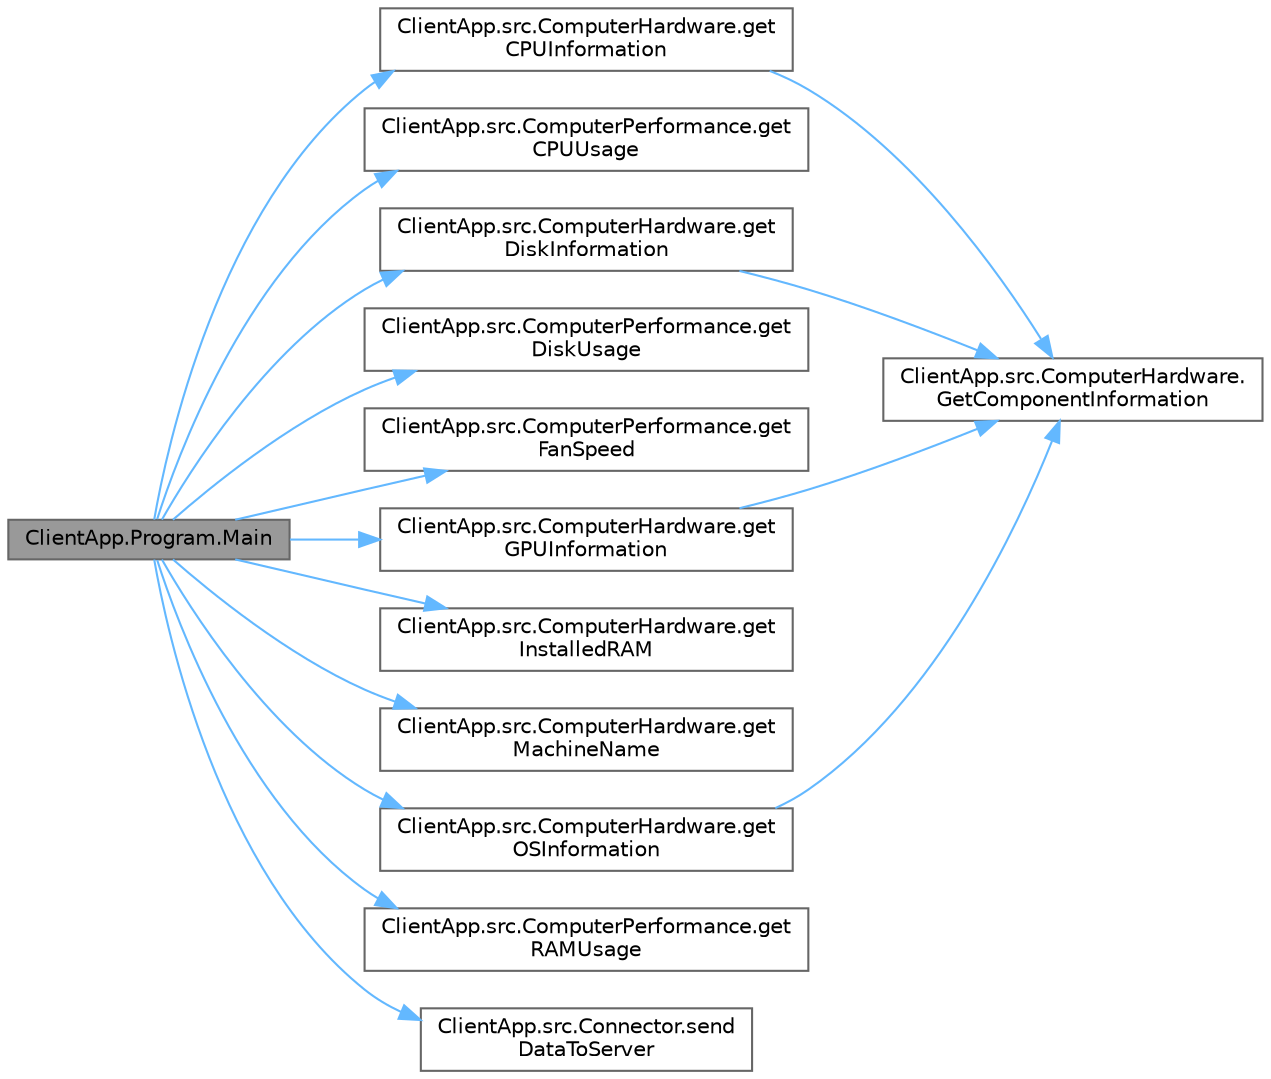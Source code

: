 digraph "ClientApp.Program.Main"
{
 // INTERACTIVE_SVG=YES
 // LATEX_PDF_SIZE
  bgcolor="transparent";
  edge [fontname=Helvetica,fontsize=10,labelfontname=Helvetica,labelfontsize=10];
  node [fontname=Helvetica,fontsize=10,shape=box,height=0.2,width=0.4];
  rankdir="LR";
  Node1 [id="Node000001",label="ClientApp.Program.Main",height=0.2,width=0.4,color="gray40", fillcolor="grey60", style="filled", fontcolor="black",tooltip=" "];
  Node1 -> Node2 [id="edge1_Node000001_Node000002",color="steelblue1",style="solid",tooltip=" "];
  Node2 [id="Node000002",label="ClientApp.src.ComputerHardware.get\lCPUInformation",height=0.2,width=0.4,color="grey40", fillcolor="white", style="filled",URL="$class_client_app_1_1src_1_1_computer_hardware.html#a1b2f3de44a49d20ed46a6db3d8180567",tooltip=" "];
  Node2 -> Node3 [id="edge2_Node000002_Node000003",color="steelblue1",style="solid",tooltip=" "];
  Node3 [id="Node000003",label="ClientApp.src.ComputerHardware.\lGetComponentInformation",height=0.2,width=0.4,color="grey40", fillcolor="white", style="filled",URL="$class_client_app_1_1src_1_1_computer_hardware.html#a6aafd1b71f2a4ec2a59d64c3259f4c9f",tooltip=" "];
  Node1 -> Node4 [id="edge3_Node000001_Node000004",color="steelblue1",style="solid",tooltip=" "];
  Node4 [id="Node000004",label="ClientApp.src.ComputerPerformance.get\lCPUUsage",height=0.2,width=0.4,color="grey40", fillcolor="white", style="filled",URL="$class_client_app_1_1src_1_1_computer_performance.html#a62c54078ff5adf4a18dc20eede75b6fb",tooltip=" "];
  Node1 -> Node5 [id="edge4_Node000001_Node000005",color="steelblue1",style="solid",tooltip=" "];
  Node5 [id="Node000005",label="ClientApp.src.ComputerHardware.get\lDiskInformation",height=0.2,width=0.4,color="grey40", fillcolor="white", style="filled",URL="$class_client_app_1_1src_1_1_computer_hardware.html#ae117f3af978715e3ed625731d85a2051",tooltip=" "];
  Node5 -> Node3 [id="edge5_Node000005_Node000003",color="steelblue1",style="solid",tooltip=" "];
  Node1 -> Node6 [id="edge6_Node000001_Node000006",color="steelblue1",style="solid",tooltip=" "];
  Node6 [id="Node000006",label="ClientApp.src.ComputerPerformance.get\lDiskUsage",height=0.2,width=0.4,color="grey40", fillcolor="white", style="filled",URL="$class_client_app_1_1src_1_1_computer_performance.html#a668302e071398c8b03d081082746f5d4",tooltip=" "];
  Node1 -> Node7 [id="edge7_Node000001_Node000007",color="steelblue1",style="solid",tooltip=" "];
  Node7 [id="Node000007",label="ClientApp.src.ComputerPerformance.get\lFanSpeed",height=0.2,width=0.4,color="grey40", fillcolor="white", style="filled",URL="$class_client_app_1_1src_1_1_computer_performance.html#a999c71bd548874ddb2d25d392bc9ea60",tooltip=" "];
  Node1 -> Node8 [id="edge8_Node000001_Node000008",color="steelblue1",style="solid",tooltip=" "];
  Node8 [id="Node000008",label="ClientApp.src.ComputerHardware.get\lGPUInformation",height=0.2,width=0.4,color="grey40", fillcolor="white", style="filled",URL="$class_client_app_1_1src_1_1_computer_hardware.html#a645df515033d956f994d2b2a1833597d",tooltip=" "];
  Node8 -> Node3 [id="edge9_Node000008_Node000003",color="steelblue1",style="solid",tooltip=" "];
  Node1 -> Node9 [id="edge10_Node000001_Node000009",color="steelblue1",style="solid",tooltip=" "];
  Node9 [id="Node000009",label="ClientApp.src.ComputerHardware.get\lInstalledRAM",height=0.2,width=0.4,color="grey40", fillcolor="white", style="filled",URL="$class_client_app_1_1src_1_1_computer_hardware.html#ab062c7f9ee1b3bac6d2e3af5f442c59a",tooltip=" "];
  Node1 -> Node10 [id="edge11_Node000001_Node000010",color="steelblue1",style="solid",tooltip=" "];
  Node10 [id="Node000010",label="ClientApp.src.ComputerHardware.get\lMachineName",height=0.2,width=0.4,color="grey40", fillcolor="white", style="filled",URL="$class_client_app_1_1src_1_1_computer_hardware.html#aa67326fa8cdf0db3d6a5bd401de2b650",tooltip=" "];
  Node1 -> Node11 [id="edge12_Node000001_Node000011",color="steelblue1",style="solid",tooltip=" "];
  Node11 [id="Node000011",label="ClientApp.src.ComputerHardware.get\lOSInformation",height=0.2,width=0.4,color="grey40", fillcolor="white", style="filled",URL="$class_client_app_1_1src_1_1_computer_hardware.html#a1b7dbe72c40635a8c72bdfc51e1683b8",tooltip=" "];
  Node11 -> Node3 [id="edge13_Node000011_Node000003",color="steelblue1",style="solid",tooltip=" "];
  Node1 -> Node12 [id="edge14_Node000001_Node000012",color="steelblue1",style="solid",tooltip=" "];
  Node12 [id="Node000012",label="ClientApp.src.ComputerPerformance.get\lRAMUsage",height=0.2,width=0.4,color="grey40", fillcolor="white", style="filled",URL="$class_client_app_1_1src_1_1_computer_performance.html#aed260616efa37f59d69d1ae67eab5e65",tooltip=" "];
  Node1 -> Node13 [id="edge15_Node000001_Node000013",color="steelblue1",style="solid",tooltip=" "];
  Node13 [id="Node000013",label="ClientApp.src.Connector.send\lDataToServer",height=0.2,width=0.4,color="grey40", fillcolor="white", style="filled",URL="$class_client_app_1_1src_1_1_connector.html#a2f3aca7763a0eec1a312da87a327a212",tooltip=" "];
}
